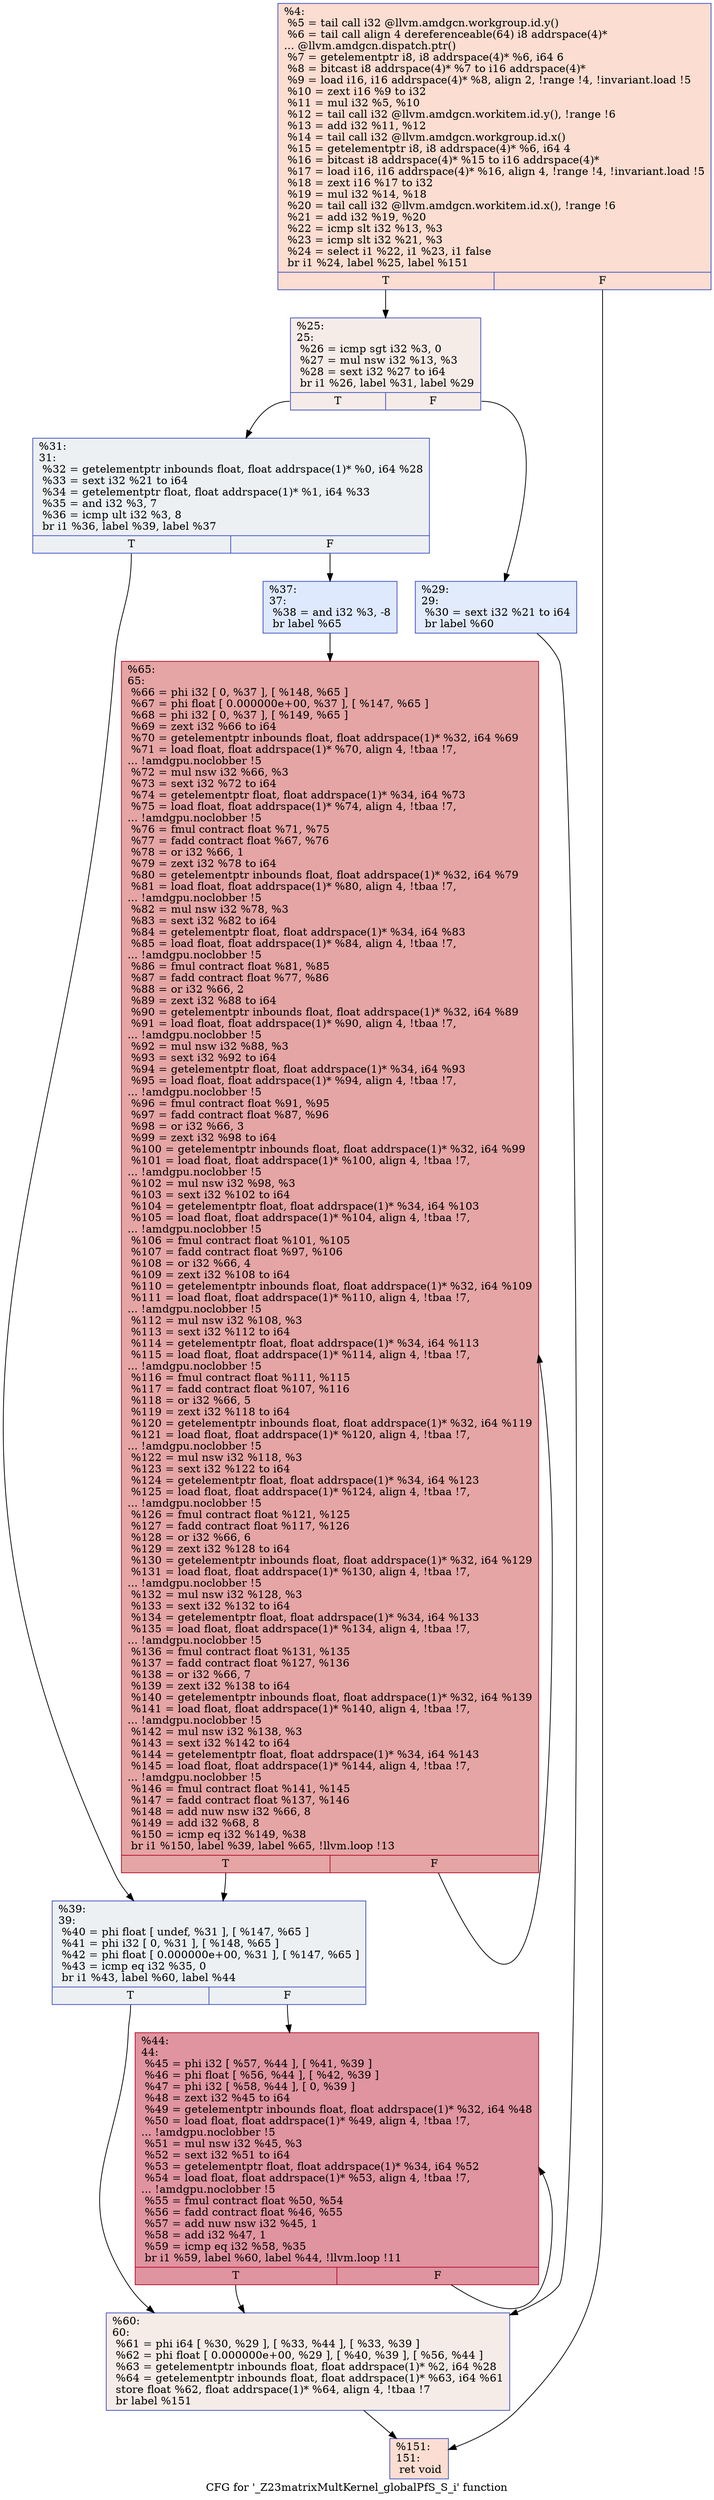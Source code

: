 digraph "CFG for '_Z23matrixMultKernel_globalPfS_S_i' function" {
	label="CFG for '_Z23matrixMultKernel_globalPfS_S_i' function";

	Node0x510cb50 [shape=record,color="#3d50c3ff", style=filled, fillcolor="#f7b39670",label="{%4:\l  %5 = tail call i32 @llvm.amdgcn.workgroup.id.y()\l  %6 = tail call align 4 dereferenceable(64) i8 addrspace(4)*\l... @llvm.amdgcn.dispatch.ptr()\l  %7 = getelementptr i8, i8 addrspace(4)* %6, i64 6\l  %8 = bitcast i8 addrspace(4)* %7 to i16 addrspace(4)*\l  %9 = load i16, i16 addrspace(4)* %8, align 2, !range !4, !invariant.load !5\l  %10 = zext i16 %9 to i32\l  %11 = mul i32 %5, %10\l  %12 = tail call i32 @llvm.amdgcn.workitem.id.y(), !range !6\l  %13 = add i32 %11, %12\l  %14 = tail call i32 @llvm.amdgcn.workgroup.id.x()\l  %15 = getelementptr i8, i8 addrspace(4)* %6, i64 4\l  %16 = bitcast i8 addrspace(4)* %15 to i16 addrspace(4)*\l  %17 = load i16, i16 addrspace(4)* %16, align 4, !range !4, !invariant.load !5\l  %18 = zext i16 %17 to i32\l  %19 = mul i32 %14, %18\l  %20 = tail call i32 @llvm.amdgcn.workitem.id.x(), !range !6\l  %21 = add i32 %19, %20\l  %22 = icmp slt i32 %13, %3\l  %23 = icmp slt i32 %21, %3\l  %24 = select i1 %22, i1 %23, i1 false\l  br i1 %24, label %25, label %151\l|{<s0>T|<s1>F}}"];
	Node0x510cb50:s0 -> Node0x5110630;
	Node0x510cb50:s1 -> Node0x51106c0;
	Node0x5110630 [shape=record,color="#3d50c3ff", style=filled, fillcolor="#ead5c970",label="{%25:\l25:                                               \l  %26 = icmp sgt i32 %3, 0\l  %27 = mul nsw i32 %13, %3\l  %28 = sext i32 %27 to i64\l  br i1 %26, label %31, label %29\l|{<s0>T|<s1>F}}"];
	Node0x5110630:s0 -> Node0x51109c0;
	Node0x5110630:s1 -> Node0x5110a10;
	Node0x5110a10 [shape=record,color="#3d50c3ff", style=filled, fillcolor="#bbd1f870",label="{%29:\l29:                                               \l  %30 = sext i32 %21 to i64\l  br label %60\l}"];
	Node0x5110a10 -> Node0x5110bc0;
	Node0x51109c0 [shape=record,color="#3d50c3ff", style=filled, fillcolor="#d6dce470",label="{%31:\l31:                                               \l  %32 = getelementptr inbounds float, float addrspace(1)* %0, i64 %28\l  %33 = sext i32 %21 to i64\l  %34 = getelementptr float, float addrspace(1)* %1, i64 %33\l  %35 = and i32 %3, 7\l  %36 = icmp ult i32 %3, 8\l  br i1 %36, label %39, label %37\l|{<s0>T|<s1>F}}"];
	Node0x51109c0:s0 -> Node0x51110b0;
	Node0x51109c0:s1 -> Node0x5111100;
	Node0x5111100 [shape=record,color="#3d50c3ff", style=filled, fillcolor="#b5cdfa70",label="{%37:\l37:                                               \l  %38 = and i32 %3, -8\l  br label %65\l}"];
	Node0x5111100 -> Node0x5111300;
	Node0x51110b0 [shape=record,color="#3d50c3ff", style=filled, fillcolor="#d6dce470",label="{%39:\l39:                                               \l  %40 = phi float [ undef, %31 ], [ %147, %65 ]\l  %41 = phi i32 [ 0, %31 ], [ %148, %65 ]\l  %42 = phi float [ 0.000000e+00, %31 ], [ %147, %65 ]\l  %43 = icmp eq i32 %35, 0\l  br i1 %43, label %60, label %44\l|{<s0>T|<s1>F}}"];
	Node0x51110b0:s0 -> Node0x5110bc0;
	Node0x51110b0:s1 -> Node0x5112570;
	Node0x5112570 [shape=record,color="#b70d28ff", style=filled, fillcolor="#b70d2870",label="{%44:\l44:                                               \l  %45 = phi i32 [ %57, %44 ], [ %41, %39 ]\l  %46 = phi float [ %56, %44 ], [ %42, %39 ]\l  %47 = phi i32 [ %58, %44 ], [ 0, %39 ]\l  %48 = zext i32 %45 to i64\l  %49 = getelementptr inbounds float, float addrspace(1)* %32, i64 %48\l  %50 = load float, float addrspace(1)* %49, align 4, !tbaa !7,\l... !amdgpu.noclobber !5\l  %51 = mul nsw i32 %45, %3\l  %52 = sext i32 %51 to i64\l  %53 = getelementptr float, float addrspace(1)* %34, i64 %52\l  %54 = load float, float addrspace(1)* %53, align 4, !tbaa !7,\l... !amdgpu.noclobber !5\l  %55 = fmul contract float %50, %54\l  %56 = fadd contract float %46, %55\l  %57 = add nuw nsw i32 %45, 1\l  %58 = add i32 %47, 1\l  %59 = icmp eq i32 %58, %35\l  br i1 %59, label %60, label %44, !llvm.loop !11\l|{<s0>T|<s1>F}}"];
	Node0x5112570:s0 -> Node0x5110bc0;
	Node0x5112570:s1 -> Node0x5112570;
	Node0x5110bc0 [shape=record,color="#3d50c3ff", style=filled, fillcolor="#ead5c970",label="{%60:\l60:                                               \l  %61 = phi i64 [ %30, %29 ], [ %33, %44 ], [ %33, %39 ]\l  %62 = phi float [ 0.000000e+00, %29 ], [ %40, %39 ], [ %56, %44 ]\l  %63 = getelementptr inbounds float, float addrspace(1)* %2, i64 %28\l  %64 = getelementptr inbounds float, float addrspace(1)* %63, i64 %61\l  store float %62, float addrspace(1)* %64, align 4, !tbaa !7\l  br label %151\l}"];
	Node0x5110bc0 -> Node0x51106c0;
	Node0x5111300 [shape=record,color="#b70d28ff", style=filled, fillcolor="#c5333470",label="{%65:\l65:                                               \l  %66 = phi i32 [ 0, %37 ], [ %148, %65 ]\l  %67 = phi float [ 0.000000e+00, %37 ], [ %147, %65 ]\l  %68 = phi i32 [ 0, %37 ], [ %149, %65 ]\l  %69 = zext i32 %66 to i64\l  %70 = getelementptr inbounds float, float addrspace(1)* %32, i64 %69\l  %71 = load float, float addrspace(1)* %70, align 4, !tbaa !7,\l... !amdgpu.noclobber !5\l  %72 = mul nsw i32 %66, %3\l  %73 = sext i32 %72 to i64\l  %74 = getelementptr float, float addrspace(1)* %34, i64 %73\l  %75 = load float, float addrspace(1)* %74, align 4, !tbaa !7,\l... !amdgpu.noclobber !5\l  %76 = fmul contract float %71, %75\l  %77 = fadd contract float %67, %76\l  %78 = or i32 %66, 1\l  %79 = zext i32 %78 to i64\l  %80 = getelementptr inbounds float, float addrspace(1)* %32, i64 %79\l  %81 = load float, float addrspace(1)* %80, align 4, !tbaa !7,\l... !amdgpu.noclobber !5\l  %82 = mul nsw i32 %78, %3\l  %83 = sext i32 %82 to i64\l  %84 = getelementptr float, float addrspace(1)* %34, i64 %83\l  %85 = load float, float addrspace(1)* %84, align 4, !tbaa !7,\l... !amdgpu.noclobber !5\l  %86 = fmul contract float %81, %85\l  %87 = fadd contract float %77, %86\l  %88 = or i32 %66, 2\l  %89 = zext i32 %88 to i64\l  %90 = getelementptr inbounds float, float addrspace(1)* %32, i64 %89\l  %91 = load float, float addrspace(1)* %90, align 4, !tbaa !7,\l... !amdgpu.noclobber !5\l  %92 = mul nsw i32 %88, %3\l  %93 = sext i32 %92 to i64\l  %94 = getelementptr float, float addrspace(1)* %34, i64 %93\l  %95 = load float, float addrspace(1)* %94, align 4, !tbaa !7,\l... !amdgpu.noclobber !5\l  %96 = fmul contract float %91, %95\l  %97 = fadd contract float %87, %96\l  %98 = or i32 %66, 3\l  %99 = zext i32 %98 to i64\l  %100 = getelementptr inbounds float, float addrspace(1)* %32, i64 %99\l  %101 = load float, float addrspace(1)* %100, align 4, !tbaa !7,\l... !amdgpu.noclobber !5\l  %102 = mul nsw i32 %98, %3\l  %103 = sext i32 %102 to i64\l  %104 = getelementptr float, float addrspace(1)* %34, i64 %103\l  %105 = load float, float addrspace(1)* %104, align 4, !tbaa !7,\l... !amdgpu.noclobber !5\l  %106 = fmul contract float %101, %105\l  %107 = fadd contract float %97, %106\l  %108 = or i32 %66, 4\l  %109 = zext i32 %108 to i64\l  %110 = getelementptr inbounds float, float addrspace(1)* %32, i64 %109\l  %111 = load float, float addrspace(1)* %110, align 4, !tbaa !7,\l... !amdgpu.noclobber !5\l  %112 = mul nsw i32 %108, %3\l  %113 = sext i32 %112 to i64\l  %114 = getelementptr float, float addrspace(1)* %34, i64 %113\l  %115 = load float, float addrspace(1)* %114, align 4, !tbaa !7,\l... !amdgpu.noclobber !5\l  %116 = fmul contract float %111, %115\l  %117 = fadd contract float %107, %116\l  %118 = or i32 %66, 5\l  %119 = zext i32 %118 to i64\l  %120 = getelementptr inbounds float, float addrspace(1)* %32, i64 %119\l  %121 = load float, float addrspace(1)* %120, align 4, !tbaa !7,\l... !amdgpu.noclobber !5\l  %122 = mul nsw i32 %118, %3\l  %123 = sext i32 %122 to i64\l  %124 = getelementptr float, float addrspace(1)* %34, i64 %123\l  %125 = load float, float addrspace(1)* %124, align 4, !tbaa !7,\l... !amdgpu.noclobber !5\l  %126 = fmul contract float %121, %125\l  %127 = fadd contract float %117, %126\l  %128 = or i32 %66, 6\l  %129 = zext i32 %128 to i64\l  %130 = getelementptr inbounds float, float addrspace(1)* %32, i64 %129\l  %131 = load float, float addrspace(1)* %130, align 4, !tbaa !7,\l... !amdgpu.noclobber !5\l  %132 = mul nsw i32 %128, %3\l  %133 = sext i32 %132 to i64\l  %134 = getelementptr float, float addrspace(1)* %34, i64 %133\l  %135 = load float, float addrspace(1)* %134, align 4, !tbaa !7,\l... !amdgpu.noclobber !5\l  %136 = fmul contract float %131, %135\l  %137 = fadd contract float %127, %136\l  %138 = or i32 %66, 7\l  %139 = zext i32 %138 to i64\l  %140 = getelementptr inbounds float, float addrspace(1)* %32, i64 %139\l  %141 = load float, float addrspace(1)* %140, align 4, !tbaa !7,\l... !amdgpu.noclobber !5\l  %142 = mul nsw i32 %138, %3\l  %143 = sext i32 %142 to i64\l  %144 = getelementptr float, float addrspace(1)* %34, i64 %143\l  %145 = load float, float addrspace(1)* %144, align 4, !tbaa !7,\l... !amdgpu.noclobber !5\l  %146 = fmul contract float %141, %145\l  %147 = fadd contract float %137, %146\l  %148 = add nuw nsw i32 %66, 8\l  %149 = add i32 %68, 8\l  %150 = icmp eq i32 %149, %38\l  br i1 %150, label %39, label %65, !llvm.loop !13\l|{<s0>T|<s1>F}}"];
	Node0x5111300:s0 -> Node0x51110b0;
	Node0x5111300:s1 -> Node0x5111300;
	Node0x51106c0 [shape=record,color="#3d50c3ff", style=filled, fillcolor="#f7b39670",label="{%151:\l151:                                              \l  ret void\l}"];
}
